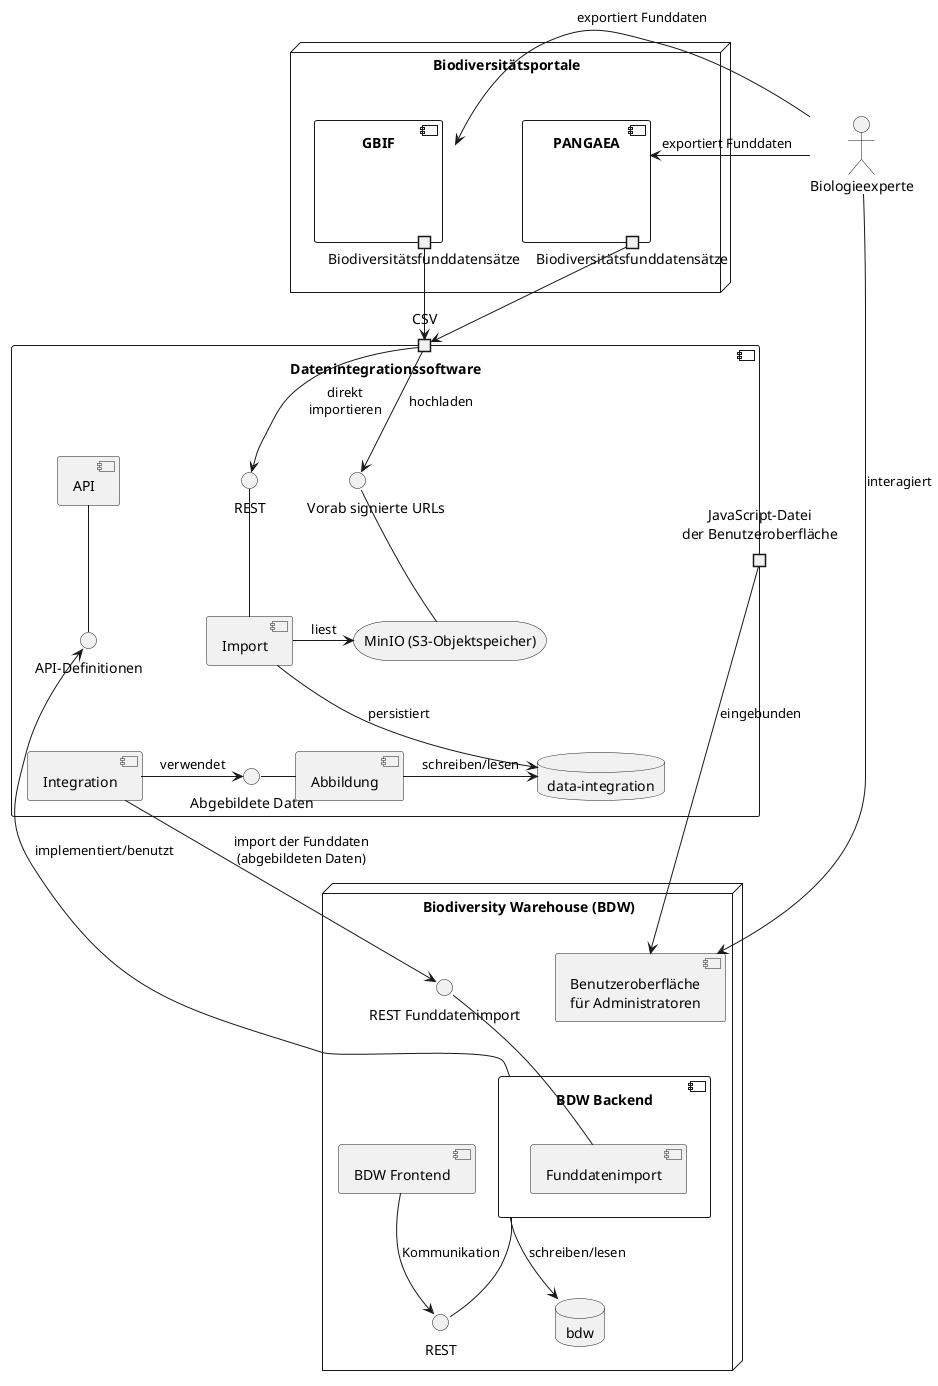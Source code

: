 @startuml

actor "Biologieexperte" as biologe

node "Biodiversitätsportale" {
    component "GBIF" as gbif {
        portout "Biodiversitätsfunddatensätze" as gbifExportPort
    }

    component "PANGAEA" as pangaea {
        portout "Biodiversitätsfunddatensätze" as pangaeaExportPort
    }
}

component "Datenintegrationssoftware" {
    portin "CSV" as csv

    storage "MinIO (S3-Objektspeicher)" as s3
    interface "          Vorab signierte URLs" as s3Interface
    s3Interface -- s3

    component "Import" as import
    interface REST as importRest
    importRest -- import

    component "Abbildung" as abbildung
    interface "Abgebildete Daten" as abbildungInterface
    abbildungInterface - abbildung

    component "Integration" as integration
    portout "JavaScript-Datei\nder Benutzeroberfläche" as javascriptDatei

    component "API" as api
    interface "API-Definitionen" as apiInterface
    api -- apiInterface

    database "data-integration" as datenbank
}

gbifExportPort --> csv
pangaeaExportPort --> csv
csv --> s3Interface: hochladen
csv -> importRest: direkt\nimportieren

import -> s3: liest
import --> datenbank: persistiert

abbildung -> datenbank: schreiben/lesen

integration -> abbildungInterface: verwendet

node "Biodiversity Warehouse (BDW)" {

    component "Benutzeroberfläche\nfür Administratoren" as adminUI

    component "BDW Backend" as backend {
        component Funddatenimport as funddatenImport
    }
    interface "REST Funddatenimport" as restDatenintegration
    interface "REST" as rest
    restDatenintegration -- funddatenImport
    backend -- rest

    component "BDW Frontend" as frontend

    database "bdw" as bdwDatenbank

}

backend --> bdwDatenbank: schreiben/lesen
apiInterface <-- backend: implementiert/benutzt

integration --> restDatenintegration: import der Funddaten\n(abgebildeten Daten)
frontend --> rest: Kommunikation

javascriptDatei -> adminUI: eingebunden

biologe -> adminUI: interagiert
biologe -> gbif: exportiert Funddaten
biologe -> pangaea: exportiert Funddaten

@enduml